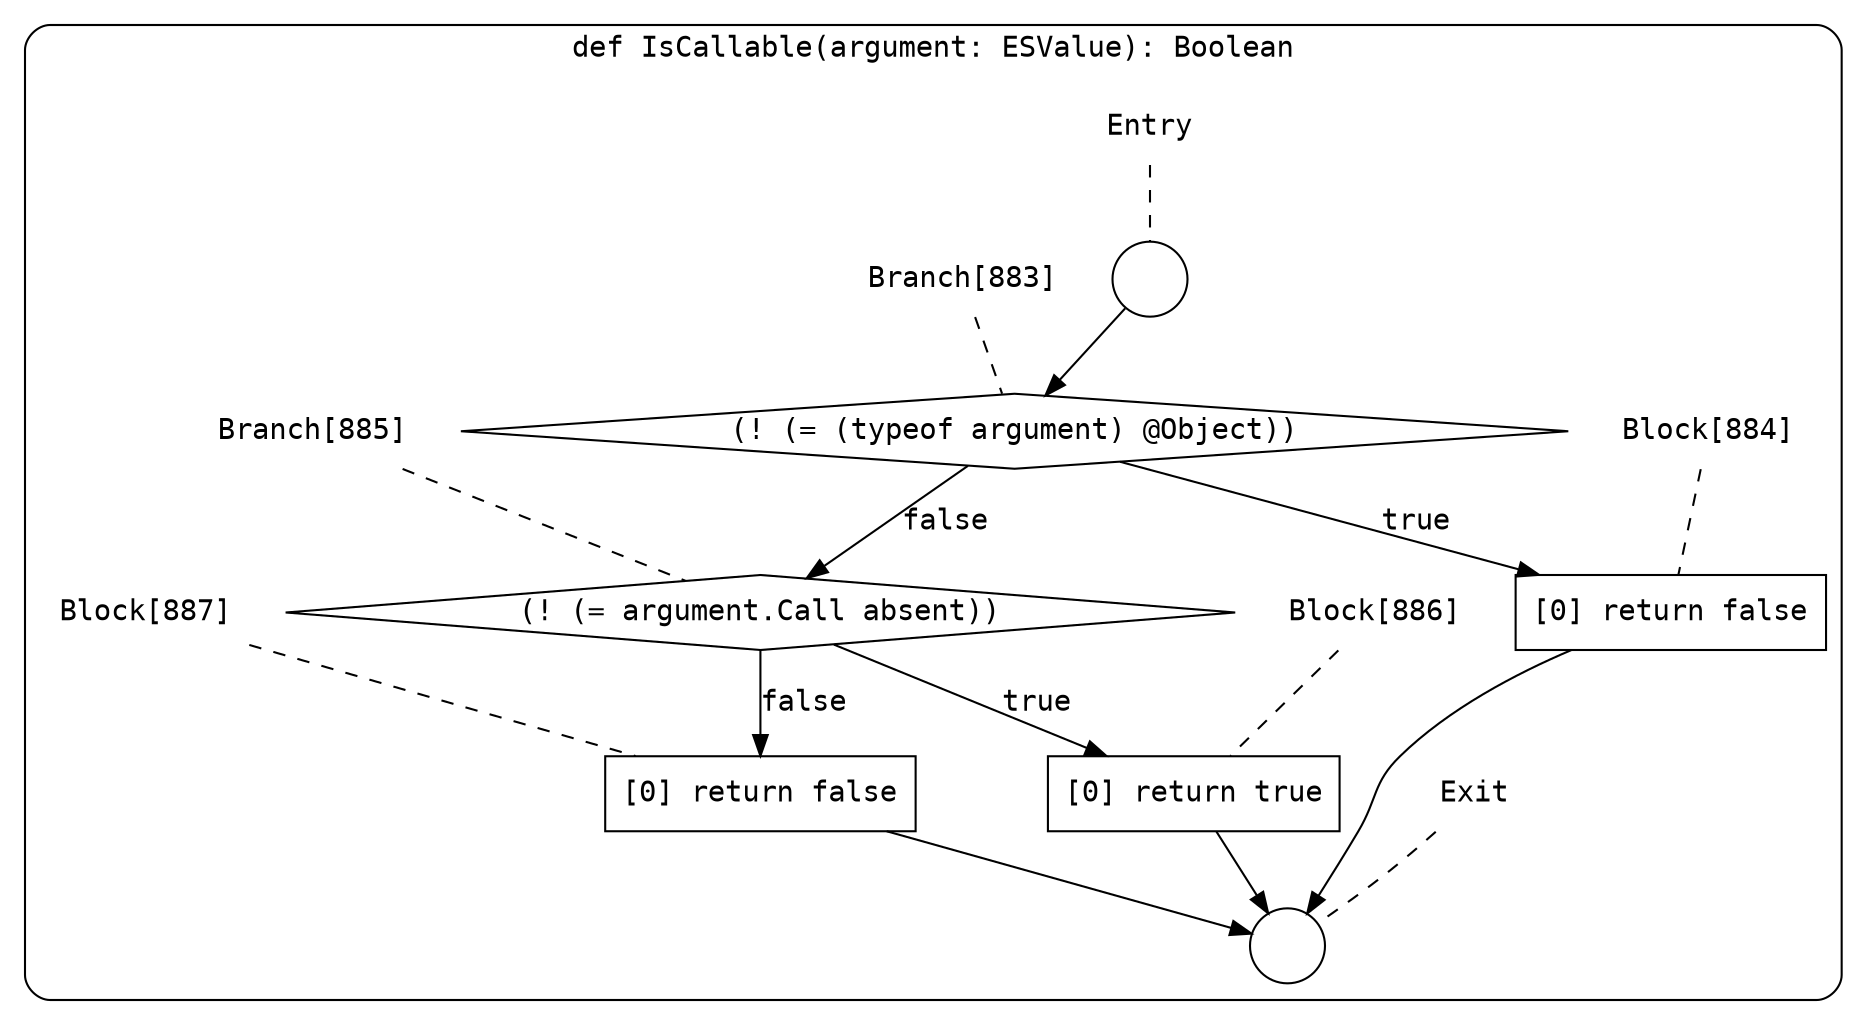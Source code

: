 digraph {
  graph [fontname = "Consolas"]
  node [fontname = "Consolas"]
  edge [fontname = "Consolas"]
  subgraph cluster115 {
    label = "def IsCallable(argument: ESValue): Boolean"
    style = rounded
    cluster115_entry_name [shape=none, label=<<font color="black">Entry</font>>]
    cluster115_entry_name -> cluster115_entry [arrowhead=none, color="black", style=dashed]
    cluster115_entry [shape=circle label=" " color="black" fillcolor="white" style=filled]
    cluster115_entry -> node883 [color="black"]
    cluster115_exit_name [shape=none, label=<<font color="black">Exit</font>>]
    cluster115_exit_name -> cluster115_exit [arrowhead=none, color="black", style=dashed]
    cluster115_exit [shape=circle label=" " color="black" fillcolor="white" style=filled]
    node883_name [shape=none, label=<<font color="black">Branch[883]</font>>]
    node883_name -> node883 [arrowhead=none, color="black", style=dashed]
    node883 [shape=diamond, label=<<font color="black">(! (= (typeof argument) @Object))</font>> color="black" fillcolor="white", style=filled]
    node883 -> node884 [label=<<font color="black">true</font>> color="black"]
    node883 -> node885 [label=<<font color="black">false</font>> color="black"]
    node884_name [shape=none, label=<<font color="black">Block[884]</font>>]
    node884_name -> node884 [arrowhead=none, color="black", style=dashed]
    node884 [shape=box, label=<<font color="black">[0] return false<BR ALIGN="LEFT"/></font>> color="black" fillcolor="white", style=filled]
    node884 -> cluster115_exit [color="black"]
    node885_name [shape=none, label=<<font color="black">Branch[885]</font>>]
    node885_name -> node885 [arrowhead=none, color="black", style=dashed]
    node885 [shape=diamond, label=<<font color="black">(! (= argument.Call absent))</font>> color="black" fillcolor="white", style=filled]
    node885 -> node886 [label=<<font color="black">true</font>> color="black"]
    node885 -> node887 [label=<<font color="black">false</font>> color="black"]
    node886_name [shape=none, label=<<font color="black">Block[886]</font>>]
    node886_name -> node886 [arrowhead=none, color="black", style=dashed]
    node886 [shape=box, label=<<font color="black">[0] return true<BR ALIGN="LEFT"/></font>> color="black" fillcolor="white", style=filled]
    node886 -> cluster115_exit [color="black"]
    node887_name [shape=none, label=<<font color="black">Block[887]</font>>]
    node887_name -> node887 [arrowhead=none, color="black", style=dashed]
    node887 [shape=box, label=<<font color="black">[0] return false<BR ALIGN="LEFT"/></font>> color="black" fillcolor="white", style=filled]
    node887 -> cluster115_exit [color="black"]
  }
}